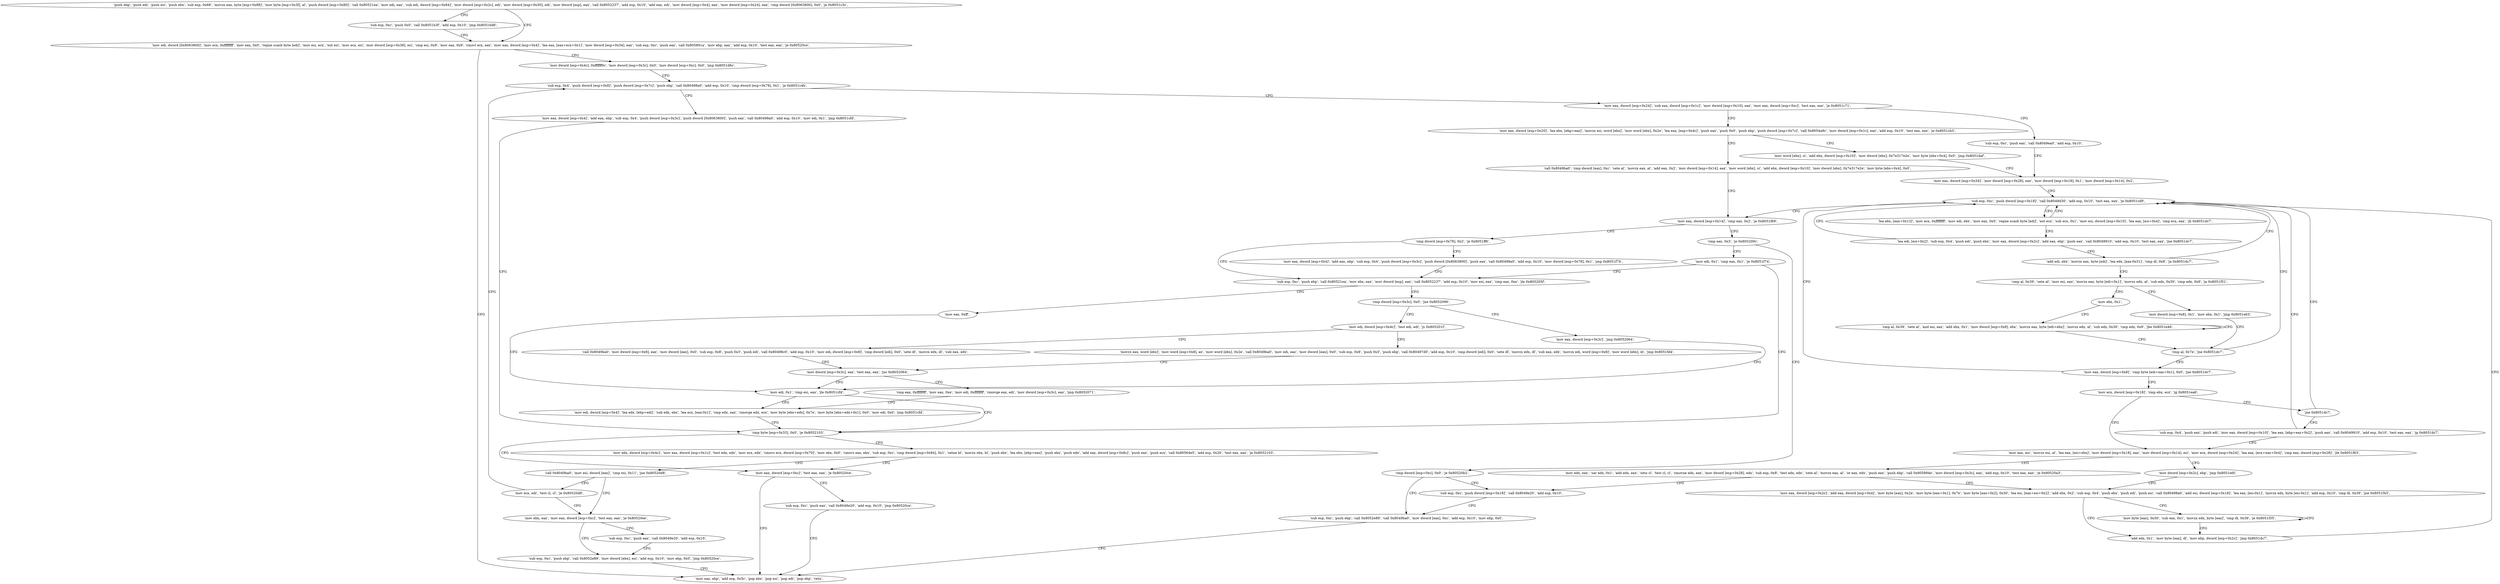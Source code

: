 digraph "func" {
"134552456" [label = "'push ebp', 'push edi', 'push esi', 'push ebx', 'sub esp, 0x68', 'movzx eax, byte [esp+0x88]', 'mov byte [esp+0x3f], al', 'push dword [esp+0x80]', 'call 0x80521ea', 'mov edi, eax', 'sub edi, dword [esp+0x84]', 'mov dword [esp+0x2c], edi', 'mov dword [esp+0x30], edi', 'mov dword [esp], eax', 'call 0x8052237', 'add esp, 0x10', 'add eax, edi', 'mov dword [esp+0x4], eax', 'mov dword [esp+0x24], eax', 'cmp dword [0x8063800], 0x0', 'je 0x8051c3c', " ]
"134552636" [label = "'sub esp, 0xc', 'push 0x0', 'call 0x8051b3f', 'add esp, 0x10', 'jmp 0x8051bd6', " ]
"134552534" [label = "'mov edi, dword [0x8063800]', 'mov ecx, 0xffffffff', 'mov eax, 0x0', 'repne scasb byte [edi]', 'mov esi, ecx', 'not esi', 'mov ecx, esi', 'mov dword [esp+0x38], esi', 'cmp esi, 0x9', 'mov eax, 0x9', 'cmovl ecx, eax', 'mov eax, dword [esp+0x4]', 'lea eax, [eax+ecx+0x1]', 'mov dword [esp+0x34], eax', 'sub esp, 0xc', 'push eax', 'call 0x805891a', 'mov ebp, eax', 'add esp, 0x10', 'test eax, eax', 'je 0x80520ce', " ]
"134553806" [label = "'mov eax, ebp', 'add esp, 0x5c', 'pop ebx', 'pop esi', 'pop edi', 'pop ebp', 'retn', " ]
"134552607" [label = "'mov dword [esp+0x4c], 0xffffff9c', 'mov dword [esp+0x3c], 0x0', 'mov dword [esp+0xc], 0x0', 'jmp 0x8051d6c', " ]
"134552940" [label = "'sub esp, 0x4', 'push dword [esp+0x8]', 'push dword [esp+0x7c]', 'push ebp', 'call 0x80498a0', 'add esp, 0x10', 'cmp dword [esp+0x78], 0x1', 'je 0x8051c4b', " ]
"134552651" [label = "'mov eax, dword [esp+0x4]', 'add eax, ebp', 'sub esp, 0x4', 'push dword [esp+0x3c]', 'push dword [0x8063800]', 'push eax', 'call 0x80498a0', 'add esp, 0x10', 'mov edi, 0x1', 'jmp 0x8051cfd', " ]
"134552971" [label = "'mov eax, dword [esp+0x24]', 'sub eax, dword [esp+0x1c]', 'mov dword [esp+0x10], eax', 'mov eax, dword [esp+0xc]', 'test eax, eax', 'je 0x8051c71', " ]
"134552829" [label = "'cmp byte [esp+0x33], 0x0', 'je 0x8052103', " ]
"134552689" [label = "'mov eax, dword [esp+0x20]', 'lea ebx, [ebp+eax]', 'movzx esi, word [ebx]', 'mov word [ebx], 0x2e', 'lea eax, [esp+0x4c]', 'push eax', 'push 0x0', 'push ebp', 'push dword [esp+0x7c]', 'call 0x8054a9c', 'mov dword [esp+0x1c], eax', 'add esp, 0x10', 'test eax, eax', 'je 0x8051cb3', " ]
"134552995" [label = "'sub esp, 0xc', 'push eax', 'call 0x8049ea0', 'add esp, 0x10', " ]
"134553859" [label = "'mov eax, dword [esp+0xc]', 'test eax, eax', 'je 0x80520ce', " ]
"134552840" [label = "'mov edx, dword [esp+0x4c]', 'mov eax, dword [esp+0x1c]', 'test edx, edx', 'mov ecx, edx', 'cmovs ecx, dword [esp+0x70]', 'mov ebx, 0x0', 'cmovs eax, ebx', 'sub esp, 0xc', 'cmp dword [esp+0x84], 0x1', 'setne bl', 'movzx ebx, bl', 'push ebx', 'lea ebx, [ebp+eax]', 'push ebx', 'push edx', 'add eax, dword [esp+0x8c]', 'push eax', 'push ecx', 'call 0x80564e5', 'add esp, 0x20', 'test eax, eax', 'je 0x8052103', " ]
"134552755" [label = "'call 0x8049ba0', 'cmp dword [eax], 0xc', 'sete al', 'movzx eax, al', 'add eax, 0x2', 'mov dword [esp+0x14], eax', 'mov word [ebx], si', 'add ebx, dword [esp+0x10]', 'mov dword [ebx], 0x7e317e2e', 'mov byte [ebx+0x4], 0x0', " ]
"134552733" [label = "'mov word [ebx], si', 'add ebx, dword [esp+0x10]', 'mov dword [ebx], 0x7e317e2e', 'mov byte [ebx+0x4], 0x0', 'jmp 0x8051daf', " ]
"134553007" [label = "'mov eax, dword [esp+0x34]', 'mov dword [esp+0x28], eax', 'mov dword [esp+0x18], 0x1', 'mov dword [esp+0x14], 0x2', " ]
"134553867" [label = "'sub esp, 0xc', 'push eax', 'call 0x8049e20', 'add esp, 0x10', 'jmp 0x80520ce', " ]
"134552914" [label = "'call 0x8049ba0', 'mov esi, dword [eax]', 'cmp esi, 0x11', 'jne 0x80520d8', " ]
"134552793" [label = "'mov eax, dword [esp+0x14]', 'cmp eax, 0x2', 'je 0x8051f69', " ]
"134553449" [label = "'cmp dword [esp+0x78], 0x2', 'je 0x8051ff6', " ]
"134552806" [label = "'cmp eax, 0x3', 'je 0x805209c', " ]
"134553054" [label = "'lea ebx, [eax+0x13]', 'mov ecx, 0xffffffff', 'mov edi, ebx', 'mov eax, 0x0', 'repne scasb byte [edi]', 'not ecx', 'sub ecx, 0x1', 'mov esi, dword [esp+0x10]', 'lea eax, [esi+0x4]', 'cmp ecx, eax', 'jb 0x8051dc7', " ]
"134553031" [label = "'sub esp, 0xc', 'push dword [esp+0x18]', 'call 0x8049d30', 'add esp, 0x10', 'test eax, eax', 'je 0x8051cd9', " ]
"134553087" [label = "'lea edi, [esi+0x2]', 'sub esp, 0x4', 'push edi', 'push ebx', 'mov eax, dword [esp+0x2c]', 'add eax, ebp', 'push eax', 'call 0x8049910', 'add esp, 0x10', 'test eax, eax', 'jne 0x8051dc7', " ]
"134553816" [label = "'mov ebx, eax', 'mov eax, dword [esp+0xc]', 'test eax, eax', 'je 0x80520ee', " ]
"134552930" [label = "'mov ecx, edi', 'test cl, cl', 'je 0x80520d8', " ]
"134553590" [label = "'mov eax, dword [esp+0x4]', 'add eax, ebp', 'sub esp, 0x4', 'push dword [esp+0x3c]', 'push dword [0x8063800]', 'push eax', 'call 0x80498a0', 'add esp, 0x10', 'mov dword [esp+0x78], 0x1', 'jmp 0x8051f74', " ]
"134553460" [label = "'sub esp, 0xc', 'push ebp', 'call 0x80521ea', 'mov ebx, eax', 'mov dword [esp], eax', 'call 0x8052237', 'add esp, 0x10', 'mov esi, eax', 'cmp eax, 0xe', 'jle 0x805205f', " ]
"134553756" [label = "'cmp dword [esp+0xc], 0x0', 'je 0x80520b2', " ]
"134552815" [label = "'mov edi, 0x1', 'cmp eax, 0x1', 'je 0x8051f74', " ]
"134553114" [label = "'add edi, ebx', 'movzx eax, byte [edi]', 'lea edx, [eax-0x31]', 'cmp dl, 0x8', 'ja 0x8051dc7', " ]
"134553838" [label = "'sub esp, 0xc', 'push ebp', 'call 0x8052e89', 'mov dword [ebx], esi', 'add esp, 0x10', 'mov ebp, 0x0', 'jmp 0x80520ce', " ]
"134553826" [label = "'sub esp, 0xc', 'push eax', 'call 0x8049e20', 'add esp, 0x10', " ]
"134553695" [label = "'mov eax, 0xff', " ]
"134553493" [label = "'cmp dword [esp+0x3c], 0x0', 'jne 0x8052096', " ]
"134553778" [label = "'sub esp, 0xc', 'push ebp', 'call 0x8052e89', 'call 0x8049ba0', 'mov dword [eax], 0xc', 'add esp, 0x10', 'mov ebp, 0x0', " ]
"134553763" [label = "'sub esp, 0xc', 'push dword [esp+0x18]', 'call 0x8049e20', 'add esp, 0x10', " ]
"134553127" [label = "'cmp al, 0x39', 'sete al', 'mov esi, eax', 'movzx eax, byte [edi+0x1]', 'movsx edx, al', 'sub edx, 0x30', 'cmp edx, 0x9', 'ja 0x8051f51', " ]
"134553700" [label = "'mov edi, 0x1', 'cmp esi, eax', 'jle 0x8051cfd', " ]
"134553750" [label = "'mov eax, dword [esp+0x3c]', 'jmp 0x8052064', " ]
"134553504" [label = "'mov edi, dword [esp+0x4c]', 'test edi, edi', 'js 0x805201f', " ]
"134553425" [label = "'mov dword [esp+0x8], 0x1', 'mov ebx, 0x1', 'jmp 0x8051e63', " ]
"134553153" [label = "'mov ebx, 0x1', " ]
"134553713" [label = "'mov edi, dword [esp+0x4]', 'lea edx, [ebp+edi]', 'sub edx, ebx', 'lea ecx, [eax-0x1]', 'cmp edx, eax', 'cmovge edx, ecx', 'mov byte [ebx+edx], 0x7e', 'mov byte [ebx+edx+0x1], 0x0', 'mov edi, 0x0', 'jmp 0x8051cfd', " ]
"134553631" [label = "'movzx eax, word [ebx]', 'mov word [esp+0x8], ax', 'mov word [ebx], 0x2e', 'call 0x8049ba0', 'mov edi, eax', 'mov dword [eax], 0x0', 'sub esp, 0x8', 'push 0x3', 'push ebp', 'call 0x80497d0', 'add esp, 0x10', 'cmp dword [edi], 0x0', 'sete dl', 'movzx edx, dl', 'sub eax, edx', 'movzx edi, word [esp+0x8]', 'mov word [ebx], di', 'jmp 0x8051fd4', " ]
"134553512" [label = "'call 0x8049ba0', 'mov dword [esp+0x8], eax', 'mov dword [eax], 0x0', 'sub esp, 0x8', 'push 0x3', 'push edi', 'call 0x80498c0', 'add esp, 0x10', 'mov edi, dword [esp+0x8]', 'cmp dword [edi], 0x0', 'sete dl', 'movzx edx, dl', 'sub eax, edx', " ]
"134553187" [label = "'cmp al, 0x7e', 'jne 0x8051dc7', " ]
"134553158" [label = "'cmp al, 0x39', 'sete al', 'and esi, eax', 'add ebx, 0x1', 'mov dword [esp+0x8], ebx', 'movzx eax, byte [edi+ebx]', 'movsx edx, al', 'sub edx, 0x30', 'cmp edx, 0x9', 'jbe 0x8051e46', " ]
"134553556" [label = "'mov dword [esp+0x3c], eax', 'test eax, eax', 'jns 0x8052064', " ]
"134553195" [label = "'mov eax, dword [esp+0x8]', 'cmp byte [edi+eax+0x1], 0x0', 'jne 0x8051dc7', " ]
"134553568" [label = "'cmp eax, 0xffffffff', 'mov eax, 0xe', 'mov edi, 0xffffffff', 'cmovge eax, edi', 'mov dword [esp+0x3c], eax', 'jmp 0x8052071', " ]
"134553210" [label = "'mov ecx, dword [esp+0x18]', 'cmp ebx, ecx', 'jg 0x8051ea6', " ]
"134553254" [label = "'mov eax, esi', 'movzx esi, al', 'lea eax, [esi+ebx]', 'mov dword [esp+0x18], eax', 'mov dword [esp+0x14], esi', 'mov ecx, dword [esp+0x24]', 'lea eax, [ecx+eax+0x4]', 'cmp eax, dword [esp+0x28]', 'jle 0x8051f63', " ]
"134553218" [label = "'jne 0x8051dc7', " ]
"134553443" [label = "'mov dword [esp+0x2c], ebp', 'jmp 0x8051efd', " ]
"134553288" [label = "'mov edx, eax', 'sar edx, 0x1', 'add edx, eax', 'seto cl', 'test cl, cl', 'cmovne edx, eax', 'mov dword [esp+0x28], edx', 'sub esp, 0x8', 'test edx, edx', 'sete al', 'movzx eax, al', 'or eax, edx', 'push eax', 'push ebp', 'call 0x805894e', 'mov dword [esp+0x3c], eax', 'add esp, 0x10', 'test eax, eax', 'je 0x80520a3', " ]
"134553224" [label = "'sub esp, 0x4', 'push eax', 'push edi', 'mov eax, dword [esp+0x10]', 'lea eax, [ebp+eax+0x2]', 'push eax', 'call 0x8049910', 'add esp, 0x10', 'test eax, eax', 'jg 0x8051dc7', " ]
"134553341" [label = "'mov eax, dword [esp+0x2c]', 'add eax, dword [esp+0x4]', 'mov byte [eax], 0x2e', 'mov byte [eax+0x1], 0x7e', 'mov byte [eax+0x2], 0x30', 'lea esi, [eax+esi+0x2]', 'add ebx, 0x2', 'sub esp, 0x4', 'push ebx', 'push edi', 'push esi', 'call 0x80498a0', 'add esi, dword [esp+0x18]', 'lea eax, [esi-0x1]', 'movzx edx, byte [esi-0x1]', 'add esp, 0x10', 'cmp dl, 0x39', 'jne 0x8051f43', " ]
"134553411" [label = "'add edx, 0x1', 'mov byte [eax], dl', 'mov ebp, dword [esp+0x2c]', 'jmp 0x8051dc7', " ]
"134553397" [label = "'mov byte [eax], 0x30', 'sub eax, 0x1', 'movzx edx, byte [eax]', 'cmp dl, 0x39', 'je 0x8051f35', " ]
"134552456" -> "134552636" [ label = "CFG" ]
"134552456" -> "134552534" [ label = "CFG" ]
"134552636" -> "134552534" [ label = "CFG" ]
"134552534" -> "134553806" [ label = "CFG" ]
"134552534" -> "134552607" [ label = "CFG" ]
"134552607" -> "134552940" [ label = "CFG" ]
"134552940" -> "134552651" [ label = "CFG" ]
"134552940" -> "134552971" [ label = "CFG" ]
"134552651" -> "134552829" [ label = "CFG" ]
"134552971" -> "134552689" [ label = "CFG" ]
"134552971" -> "134552995" [ label = "CFG" ]
"134552829" -> "134553859" [ label = "CFG" ]
"134552829" -> "134552840" [ label = "CFG" ]
"134552689" -> "134552755" [ label = "CFG" ]
"134552689" -> "134552733" [ label = "CFG" ]
"134552995" -> "134553007" [ label = "CFG" ]
"134553859" -> "134553806" [ label = "CFG" ]
"134553859" -> "134553867" [ label = "CFG" ]
"134552840" -> "134553859" [ label = "CFG" ]
"134552840" -> "134552914" [ label = "CFG" ]
"134552755" -> "134552793" [ label = "CFG" ]
"134552733" -> "134553007" [ label = "CFG" ]
"134553007" -> "134553031" [ label = "CFG" ]
"134553867" -> "134553806" [ label = "CFG" ]
"134552914" -> "134553816" [ label = "CFG" ]
"134552914" -> "134552930" [ label = "CFG" ]
"134552793" -> "134553449" [ label = "CFG" ]
"134552793" -> "134552806" [ label = "CFG" ]
"134553449" -> "134553590" [ label = "CFG" ]
"134553449" -> "134553460" [ label = "CFG" ]
"134552806" -> "134553756" [ label = "CFG" ]
"134552806" -> "134552815" [ label = "CFG" ]
"134553054" -> "134553031" [ label = "CFG" ]
"134553054" -> "134553087" [ label = "CFG" ]
"134553031" -> "134552793" [ label = "CFG" ]
"134553031" -> "134553054" [ label = "CFG" ]
"134553087" -> "134553031" [ label = "CFG" ]
"134553087" -> "134553114" [ label = "CFG" ]
"134553816" -> "134553838" [ label = "CFG" ]
"134553816" -> "134553826" [ label = "CFG" ]
"134552930" -> "134553816" [ label = "CFG" ]
"134552930" -> "134552940" [ label = "CFG" ]
"134553590" -> "134553460" [ label = "CFG" ]
"134553460" -> "134553695" [ label = "CFG" ]
"134553460" -> "134553493" [ label = "CFG" ]
"134553756" -> "134553778" [ label = "CFG" ]
"134553756" -> "134553763" [ label = "CFG" ]
"134552815" -> "134553460" [ label = "CFG" ]
"134552815" -> "134552829" [ label = "CFG" ]
"134553114" -> "134553031" [ label = "CFG" ]
"134553114" -> "134553127" [ label = "CFG" ]
"134553838" -> "134553806" [ label = "CFG" ]
"134553826" -> "134553838" [ label = "CFG" ]
"134553695" -> "134553700" [ label = "CFG" ]
"134553493" -> "134553750" [ label = "CFG" ]
"134553493" -> "134553504" [ label = "CFG" ]
"134553778" -> "134553806" [ label = "CFG" ]
"134553763" -> "134553778" [ label = "CFG" ]
"134553127" -> "134553425" [ label = "CFG" ]
"134553127" -> "134553153" [ label = "CFG" ]
"134553700" -> "134552829" [ label = "CFG" ]
"134553700" -> "134553713" [ label = "CFG" ]
"134553750" -> "134553700" [ label = "CFG" ]
"134553504" -> "134553631" [ label = "CFG" ]
"134553504" -> "134553512" [ label = "CFG" ]
"134553425" -> "134553187" [ label = "CFG" ]
"134553153" -> "134553158" [ label = "CFG" ]
"134553713" -> "134552829" [ label = "CFG" ]
"134553631" -> "134553556" [ label = "CFG" ]
"134553512" -> "134553556" [ label = "CFG" ]
"134553187" -> "134553031" [ label = "CFG" ]
"134553187" -> "134553195" [ label = "CFG" ]
"134553158" -> "134553158" [ label = "CFG" ]
"134553158" -> "134553187" [ label = "CFG" ]
"134553556" -> "134553700" [ label = "CFG" ]
"134553556" -> "134553568" [ label = "CFG" ]
"134553195" -> "134553031" [ label = "CFG" ]
"134553195" -> "134553210" [ label = "CFG" ]
"134553568" -> "134553713" [ label = "CFG" ]
"134553210" -> "134553254" [ label = "CFG" ]
"134553210" -> "134553218" [ label = "CFG" ]
"134553254" -> "134553443" [ label = "CFG" ]
"134553254" -> "134553288" [ label = "CFG" ]
"134553218" -> "134553031" [ label = "CFG" ]
"134553218" -> "134553224" [ label = "CFG" ]
"134553443" -> "134553341" [ label = "CFG" ]
"134553288" -> "134553763" [ label = "CFG" ]
"134553288" -> "134553341" [ label = "CFG" ]
"134553224" -> "134553031" [ label = "CFG" ]
"134553224" -> "134553254" [ label = "CFG" ]
"134553341" -> "134553411" [ label = "CFG" ]
"134553341" -> "134553397" [ label = "CFG" ]
"134553411" -> "134553031" [ label = "CFG" ]
"134553397" -> "134553397" [ label = "CFG" ]
"134553397" -> "134553411" [ label = "CFG" ]
}
